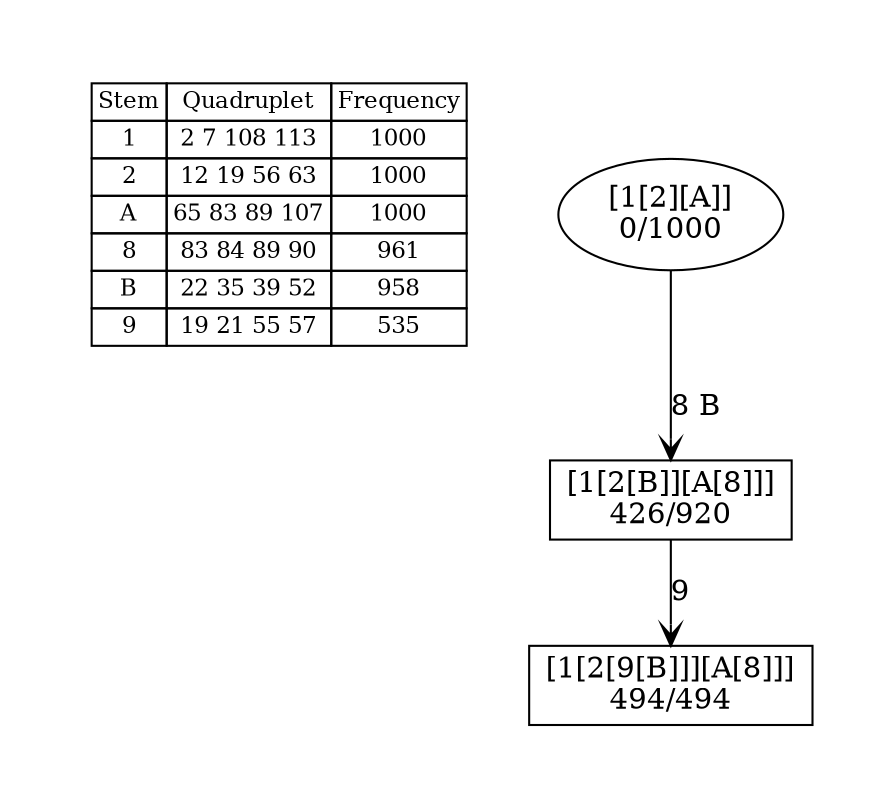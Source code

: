 digraph G {
	pad = 0.5;
	nodesep = 0.5;
"legend" [label = < <table border="0" cellborder="1" cellspacing="0"><tr><td>Stem</td><td>Quadruplet</td><td>Frequency</td></tr>
<tr><td>1</td><td>2 7 108 113</td><td>1000</td></tr>
<tr><td>2</td><td>12 19 56 63</td><td>1000</td></tr>
<tr><td>A</td><td>65 83 89 107</td><td>1000</td></tr>
<tr><td>8</td><td>83 84 89 90</td><td>961</td></tr>
<tr><td>B</td><td>22 35 39 52</td><td>958</td></tr>
<tr><td>9</td><td>19 21 55 57</td><td>535</td></tr>
</table>>, shape = plaintext, fontsize=11];
"1 2 A 8 B 9 " [shape = box];
"1 2 A 8 B " [shape = box];
"1 2 A 8 B 9 " [label = "[1[2[9[B]]][A[8]]]\n494/494"];
"1 2 A 8 B " [label = "[1[2[B]][A[8]]]\n426/920"];
"1 2 A " [label = "[1[2][A]]\n0/1000"];
"1 2 A 8 B " -> "1 2 A 8 B 9 " [label = "9 ", arrowhead = vee];
"1 2 A " -> "1 2 A 8 B " [label = "8 B ", arrowhead = vee];
}